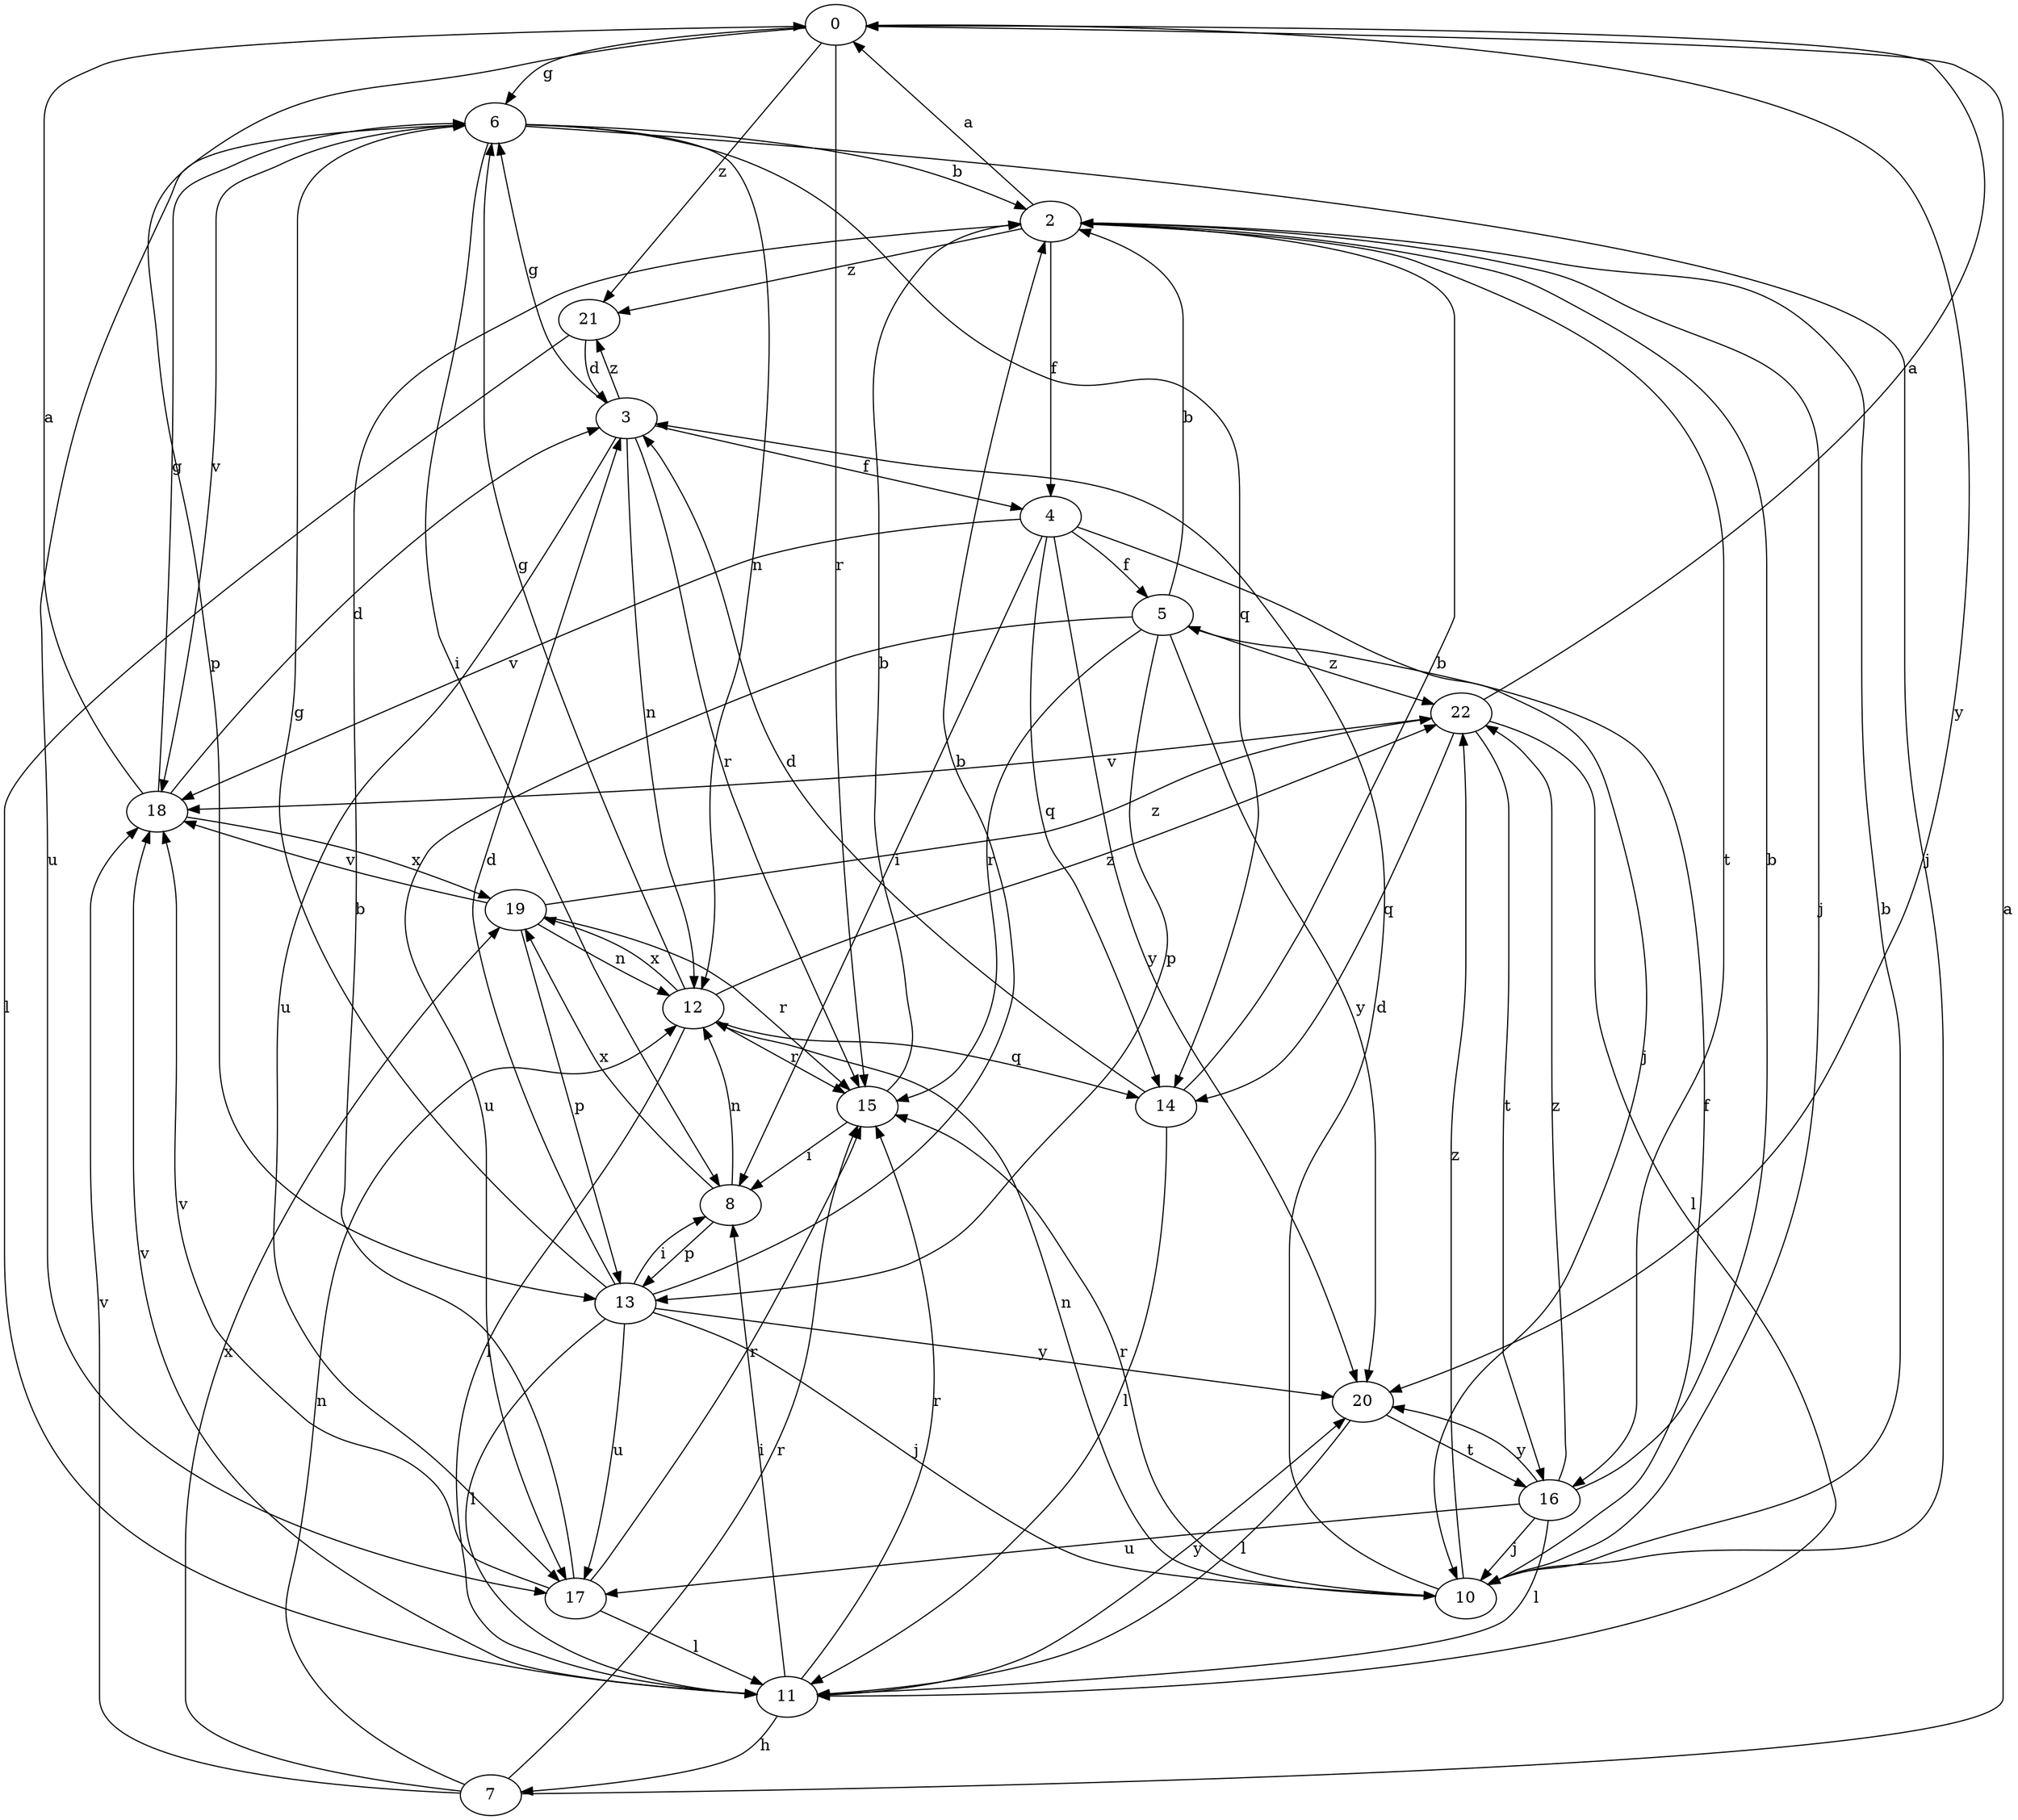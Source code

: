 strict digraph  {
0;
2;
3;
4;
5;
6;
7;
8;
10;
11;
12;
13;
14;
15;
16;
17;
18;
19;
20;
21;
22;
0 -> 6  [label=g];
0 -> 13  [label=p];
0 -> 15  [label=r];
0 -> 20  [label=y];
0 -> 21  [label=z];
2 -> 0  [label=a];
2 -> 4  [label=f];
2 -> 10  [label=j];
2 -> 16  [label=t];
2 -> 21  [label=z];
3 -> 4  [label=f];
3 -> 6  [label=g];
3 -> 12  [label=n];
3 -> 15  [label=r];
3 -> 17  [label=u];
3 -> 21  [label=z];
4 -> 5  [label=f];
4 -> 8  [label=i];
4 -> 10  [label=j];
4 -> 14  [label=q];
4 -> 18  [label=v];
4 -> 20  [label=y];
5 -> 2  [label=b];
5 -> 13  [label=p];
5 -> 15  [label=r];
5 -> 17  [label=u];
5 -> 20  [label=y];
5 -> 22  [label=z];
6 -> 2  [label=b];
6 -> 8  [label=i];
6 -> 10  [label=j];
6 -> 12  [label=n];
6 -> 14  [label=q];
6 -> 17  [label=u];
6 -> 18  [label=v];
7 -> 0  [label=a];
7 -> 12  [label=n];
7 -> 15  [label=r];
7 -> 18  [label=v];
7 -> 19  [label=x];
8 -> 12  [label=n];
8 -> 13  [label=p];
8 -> 19  [label=x];
10 -> 2  [label=b];
10 -> 3  [label=d];
10 -> 5  [label=f];
10 -> 12  [label=n];
10 -> 15  [label=r];
10 -> 22  [label=z];
11 -> 7  [label=h];
11 -> 8  [label=i];
11 -> 15  [label=r];
11 -> 18  [label=v];
11 -> 20  [label=y];
12 -> 6  [label=g];
12 -> 11  [label=l];
12 -> 14  [label=q];
12 -> 15  [label=r];
12 -> 19  [label=x];
12 -> 22  [label=z];
13 -> 2  [label=b];
13 -> 3  [label=d];
13 -> 6  [label=g];
13 -> 8  [label=i];
13 -> 10  [label=j];
13 -> 11  [label=l];
13 -> 17  [label=u];
13 -> 20  [label=y];
14 -> 2  [label=b];
14 -> 3  [label=d];
14 -> 11  [label=l];
15 -> 2  [label=b];
15 -> 8  [label=i];
16 -> 2  [label=b];
16 -> 10  [label=j];
16 -> 11  [label=l];
16 -> 17  [label=u];
16 -> 20  [label=y];
16 -> 22  [label=z];
17 -> 2  [label=b];
17 -> 11  [label=l];
17 -> 15  [label=r];
17 -> 18  [label=v];
18 -> 0  [label=a];
18 -> 3  [label=d];
18 -> 6  [label=g];
18 -> 19  [label=x];
19 -> 12  [label=n];
19 -> 13  [label=p];
19 -> 15  [label=r];
19 -> 18  [label=v];
19 -> 22  [label=z];
20 -> 11  [label=l];
20 -> 16  [label=t];
21 -> 3  [label=d];
21 -> 11  [label=l];
22 -> 0  [label=a];
22 -> 11  [label=l];
22 -> 14  [label=q];
22 -> 16  [label=t];
22 -> 18  [label=v];
}
